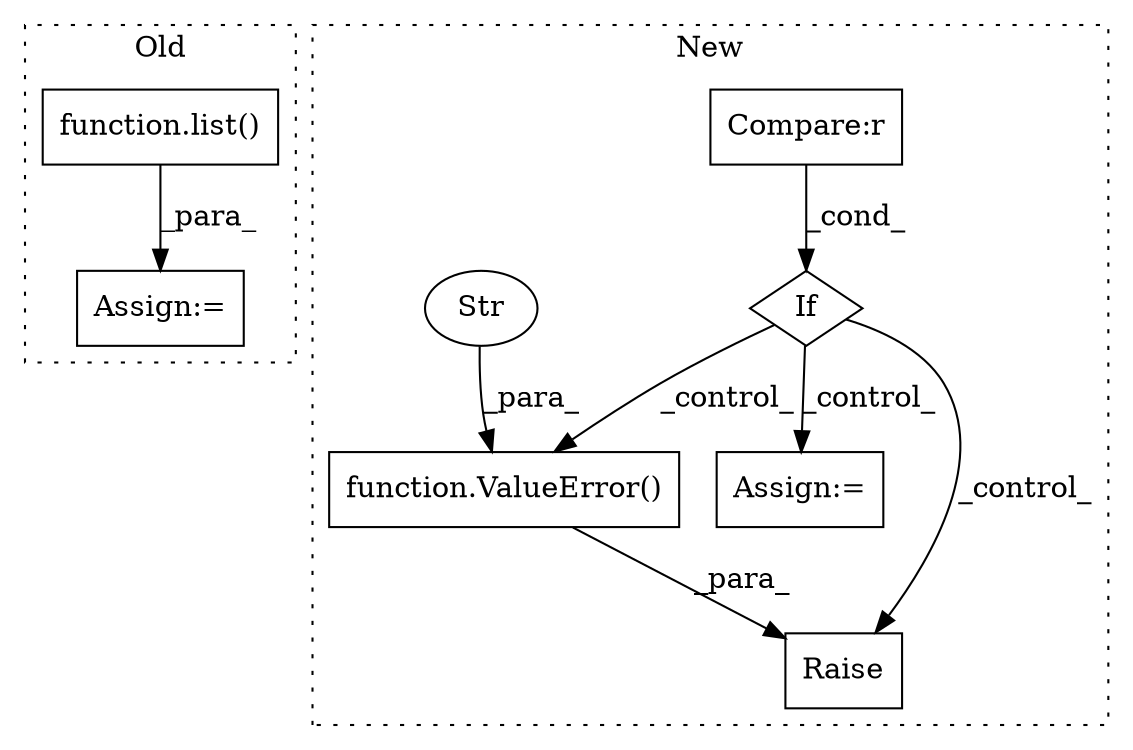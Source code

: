 digraph G {
subgraph cluster0 {
1 [label="function.list()" a="75" s="5868,5894" l="5,1" shape="box"];
5 [label="Assign:=" a="68" s="5865" l="3" shape="box"];
label = "Old";
style="dotted";
}
subgraph cluster1 {
2 [label="Raise" a="91" s="5736" l="6" shape="box"];
3 [label="If" a="96" s="5646" l="3" shape="diamond"];
4 [label="Compare:r" a="40" s="5690" l="28" shape="box"];
6 [label="Assign:=" a="68" s="6329" l="3" shape="box"];
7 [label="function.ValueError()" a="75" s="5742,5898" l="11,1" shape="box"];
8 [label="Str" a="66" s="5753" l="145" shape="ellipse"];
label = "New";
style="dotted";
}
1 -> 5 [label="_para_"];
3 -> 6 [label="_control_"];
3 -> 7 [label="_control_"];
3 -> 2 [label="_control_"];
4 -> 3 [label="_cond_"];
7 -> 2 [label="_para_"];
8 -> 7 [label="_para_"];
}